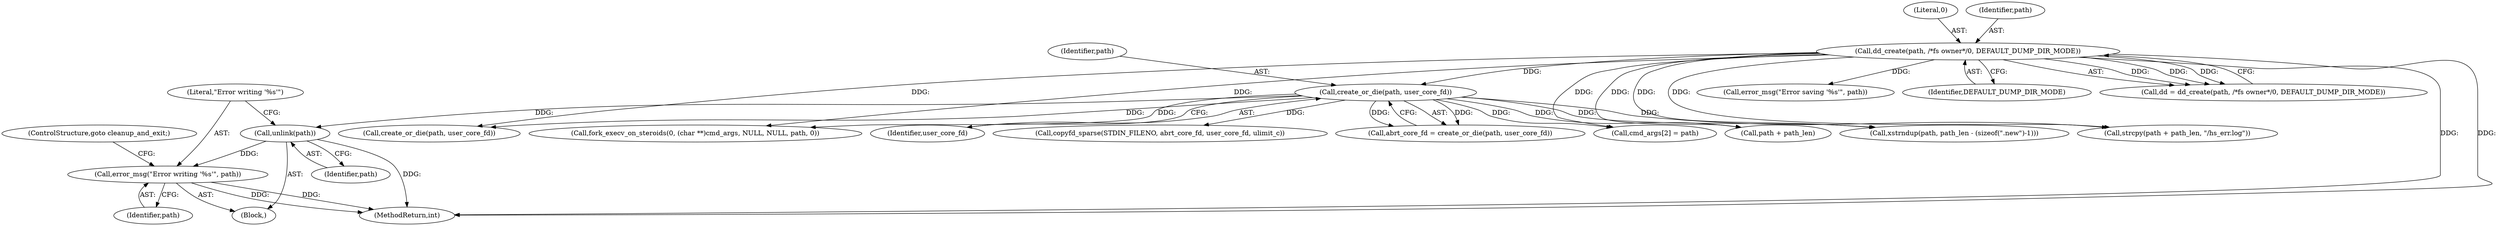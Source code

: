 digraph "0_abrt_3c1b60cfa62d39e5fff5a53a5bc53dae189e740e@API" {
"1001178" [label="(Call,unlink(path))"];
"1001150" [label="(Call,create_or_die(path, user_core_fd))"];
"1000777" [label="(Call,dd_create(path, /*fs owner*/0, DEFAULT_DUMP_DIR_MODE))"];
"1001180" [label="(Call,error_msg(\"Error writing '%s'\", path))"];
"1001244" [label="(Call,create_or_die(path, user_core_fd))"];
"1001311" [label="(Call,cmd_args[2] = path)"];
"1001182" [label="(Identifier,path)"];
"1001178" [label="(Call,unlink(path))"];
"1001177" [label="(Block,)"];
"1001180" [label="(Call,error_msg(\"Error writing '%s'\", path))"];
"1000779" [label="(Literal,0)"];
"1001352" [label="(Call,xstrndup(path, path_len - (sizeof(\".new\")-1)))"];
"1001179" [label="(Identifier,path)"];
"1001136" [label="(Call,error_msg(\"Error saving '%s'\", path))"];
"1001148" [label="(Call,abrt_core_fd = create_or_die(path, user_core_fd))"];
"1001181" [label="(Literal,\"Error writing '%s'\")"];
"1001334" [label="(Call,fork_execv_on_steroids(0, (char **)cmd_args, NULL, NULL, path, 0))"];
"1000780" [label="(Identifier,DEFAULT_DUMP_DIR_MODE)"];
"1001447" [label="(MethodReturn,int)"];
"1001152" [label="(Identifier,user_core_fd)"];
"1001155" [label="(Call,copyfd_sparse(STDIN_FILENO, abrt_core_fd, user_core_fd, ulimit_c))"];
"1000777" [label="(Call,dd_create(path, /*fs owner*/0, DEFAULT_DUMP_DIR_MODE))"];
"1001151" [label="(Identifier,path)"];
"1001150" [label="(Call,create_or_die(path, user_core_fd))"];
"1000778" [label="(Identifier,path)"];
"1001237" [label="(Call,path + path_len)"];
"1001183" [label="(ControlStructure,goto cleanup_and_exit;)"];
"1000775" [label="(Call,dd = dd_create(path, /*fs owner*/0, DEFAULT_DUMP_DIR_MODE))"];
"1001236" [label="(Call,strcpy(path + path_len, \"/hs_err.log\"))"];
"1001178" -> "1001177"  [label="AST: "];
"1001178" -> "1001179"  [label="CFG: "];
"1001179" -> "1001178"  [label="AST: "];
"1001181" -> "1001178"  [label="CFG: "];
"1001178" -> "1001447"  [label="DDG: "];
"1001150" -> "1001178"  [label="DDG: "];
"1001178" -> "1001180"  [label="DDG: "];
"1001150" -> "1001148"  [label="AST: "];
"1001150" -> "1001152"  [label="CFG: "];
"1001151" -> "1001150"  [label="AST: "];
"1001152" -> "1001150"  [label="AST: "];
"1001148" -> "1001150"  [label="CFG: "];
"1001150" -> "1001148"  [label="DDG: "];
"1001150" -> "1001148"  [label="DDG: "];
"1000777" -> "1001150"  [label="DDG: "];
"1001150" -> "1001155"  [label="DDG: "];
"1001150" -> "1001236"  [label="DDG: "];
"1001150" -> "1001237"  [label="DDG: "];
"1001150" -> "1001244"  [label="DDG: "];
"1001150" -> "1001311"  [label="DDG: "];
"1001150" -> "1001334"  [label="DDG: "];
"1001150" -> "1001352"  [label="DDG: "];
"1000777" -> "1000775"  [label="AST: "];
"1000777" -> "1000780"  [label="CFG: "];
"1000778" -> "1000777"  [label="AST: "];
"1000779" -> "1000777"  [label="AST: "];
"1000780" -> "1000777"  [label="AST: "];
"1000775" -> "1000777"  [label="CFG: "];
"1000777" -> "1001447"  [label="DDG: "];
"1000777" -> "1001447"  [label="DDG: "];
"1000777" -> "1000775"  [label="DDG: "];
"1000777" -> "1000775"  [label="DDG: "];
"1000777" -> "1000775"  [label="DDG: "];
"1000777" -> "1001136"  [label="DDG: "];
"1000777" -> "1001236"  [label="DDG: "];
"1000777" -> "1001237"  [label="DDG: "];
"1000777" -> "1001244"  [label="DDG: "];
"1000777" -> "1001311"  [label="DDG: "];
"1000777" -> "1001334"  [label="DDG: "];
"1000777" -> "1001352"  [label="DDG: "];
"1001180" -> "1001177"  [label="AST: "];
"1001180" -> "1001182"  [label="CFG: "];
"1001181" -> "1001180"  [label="AST: "];
"1001182" -> "1001180"  [label="AST: "];
"1001183" -> "1001180"  [label="CFG: "];
"1001180" -> "1001447"  [label="DDG: "];
"1001180" -> "1001447"  [label="DDG: "];
}

